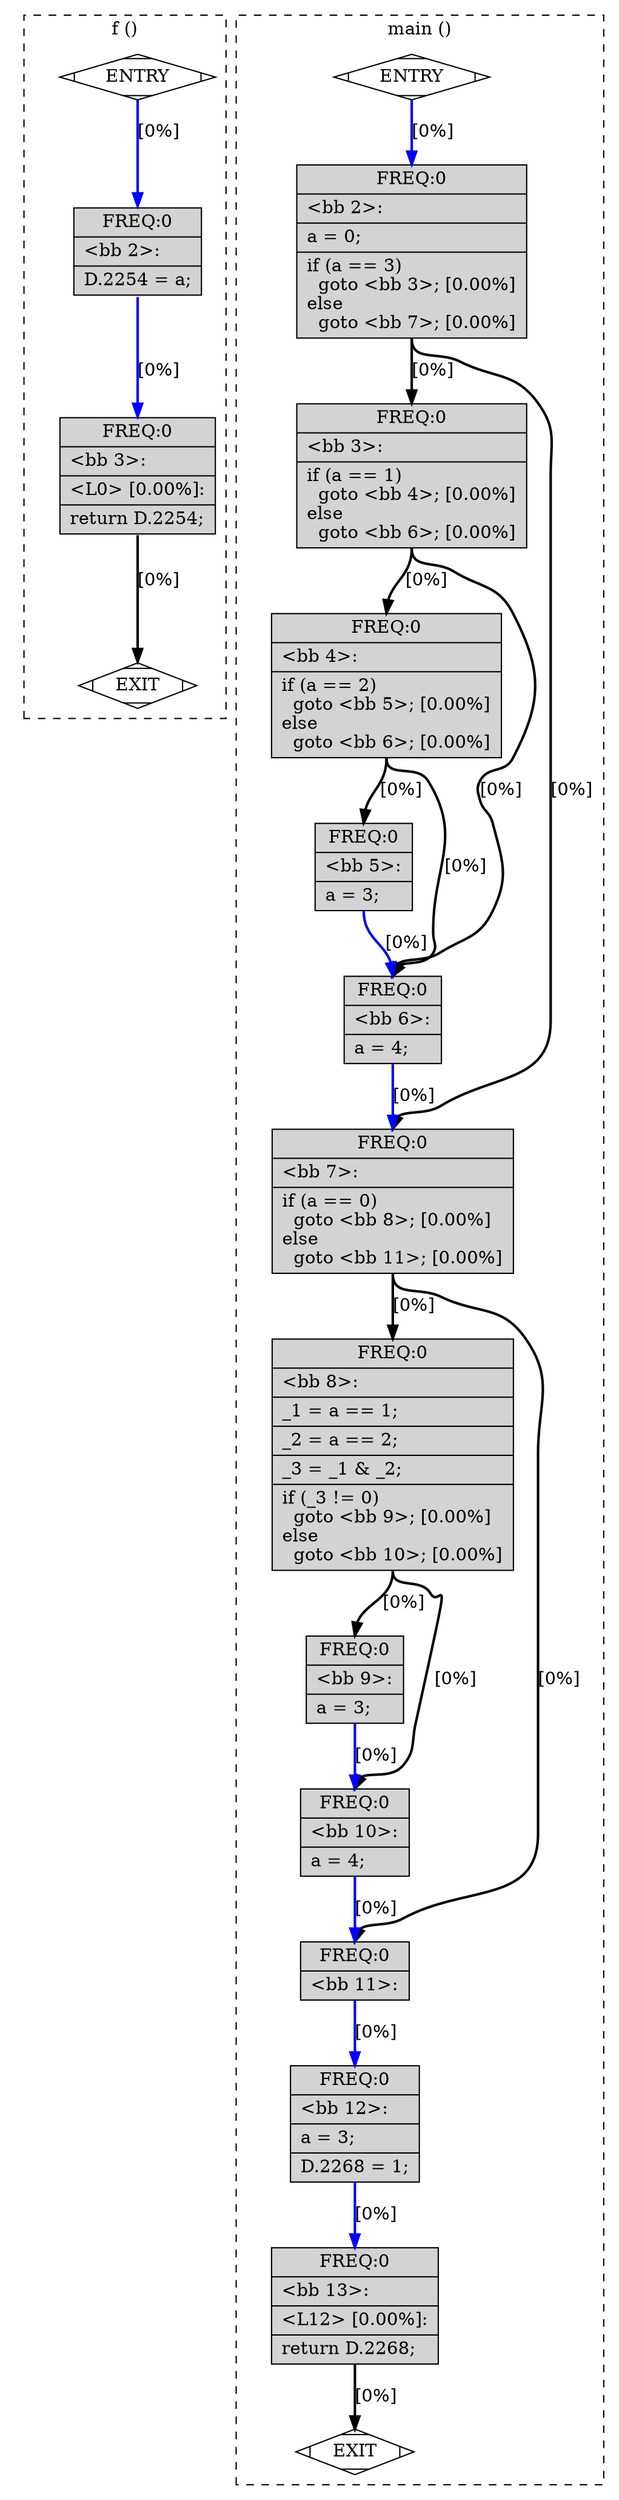 digraph "main.c.011t.cfg" {
overlap=false;
subgraph "cluster_f" {
	style="dashed";
	color="black";
	label="f ()";
	fn_0_basic_block_0 [shape=Mdiamond,style=filled,fillcolor=white,label="ENTRY"];

	fn_0_basic_block_1 [shape=Mdiamond,style=filled,fillcolor=white,label="EXIT"];

	fn_0_basic_block_2 [shape=record,style=filled,fillcolor=lightgrey,label="{ FREQ:0 |\<bb\ 2\>:\l\
|D.2254\ =\ a;\l\
}"];

	fn_0_basic_block_3 [shape=record,style=filled,fillcolor=lightgrey,label="{ FREQ:0 |\<bb\ 3\>:\l\
|\<L0\>\ [0.00%]:\l\
|return\ D.2254;\l\
}"];

	fn_0_basic_block_0:s -> fn_0_basic_block_2:n [style="solid,bold",color=blue,weight=100,constraint=true, label="[0%]"];
	fn_0_basic_block_2:s -> fn_0_basic_block_3:n [style="solid,bold",color=blue,weight=100,constraint=true, label="[0%]"];
	fn_0_basic_block_3:s -> fn_0_basic_block_1:n [style="solid,bold",color=black,weight=10,constraint=true, label="[0%]"];
	fn_0_basic_block_0:s -> fn_0_basic_block_1:n [style="invis",constraint=true];
}
subgraph "cluster_main" {
	style="dashed";
	color="black";
	label="main ()";
	fn_1_basic_block_0 [shape=Mdiamond,style=filled,fillcolor=white,label="ENTRY"];

	fn_1_basic_block_1 [shape=Mdiamond,style=filled,fillcolor=white,label="EXIT"];

	fn_1_basic_block_2 [shape=record,style=filled,fillcolor=lightgrey,label="{ FREQ:0 |\<bb\ 2\>:\l\
|a\ =\ 0;\l\
|if\ (a\ ==\ 3)\l\
\ \ goto\ \<bb\ 3\>;\ [0.00%]\l\
else\l\
\ \ goto\ \<bb\ 7\>;\ [0.00%]\l\
}"];

	fn_1_basic_block_3 [shape=record,style=filled,fillcolor=lightgrey,label="{ FREQ:0 |\<bb\ 3\>:\l\
|if\ (a\ ==\ 1)\l\
\ \ goto\ \<bb\ 4\>;\ [0.00%]\l\
else\l\
\ \ goto\ \<bb\ 6\>;\ [0.00%]\l\
}"];

	fn_1_basic_block_4 [shape=record,style=filled,fillcolor=lightgrey,label="{ FREQ:0 |\<bb\ 4\>:\l\
|if\ (a\ ==\ 2)\l\
\ \ goto\ \<bb\ 5\>;\ [0.00%]\l\
else\l\
\ \ goto\ \<bb\ 6\>;\ [0.00%]\l\
}"];

	fn_1_basic_block_5 [shape=record,style=filled,fillcolor=lightgrey,label="{ FREQ:0 |\<bb\ 5\>:\l\
|a\ =\ 3;\l\
}"];

	fn_1_basic_block_6 [shape=record,style=filled,fillcolor=lightgrey,label="{ FREQ:0 |\<bb\ 6\>:\l\
|a\ =\ 4;\l\
}"];

	fn_1_basic_block_7 [shape=record,style=filled,fillcolor=lightgrey,label="{ FREQ:0 |\<bb\ 7\>:\l\
|if\ (a\ ==\ 0)\l\
\ \ goto\ \<bb\ 8\>;\ [0.00%]\l\
else\l\
\ \ goto\ \<bb\ 11\>;\ [0.00%]\l\
}"];

	fn_1_basic_block_8 [shape=record,style=filled,fillcolor=lightgrey,label="{ FREQ:0 |\<bb\ 8\>:\l\
|_1\ =\ a\ ==\ 1;\l\
|_2\ =\ a\ ==\ 2;\l\
|_3\ =\ _1\ &\ _2;\l\
|if\ (_3\ !=\ 0)\l\
\ \ goto\ \<bb\ 9\>;\ [0.00%]\l\
else\l\
\ \ goto\ \<bb\ 10\>;\ [0.00%]\l\
}"];

	fn_1_basic_block_9 [shape=record,style=filled,fillcolor=lightgrey,label="{ FREQ:0 |\<bb\ 9\>:\l\
|a\ =\ 3;\l\
}"];

	fn_1_basic_block_10 [shape=record,style=filled,fillcolor=lightgrey,label="{ FREQ:0 |\<bb\ 10\>:\l\
|a\ =\ 4;\l\
}"];

	fn_1_basic_block_11 [shape=record,style=filled,fillcolor=lightgrey,label="{ FREQ:0 |\<bb\ 11\>:\l\
}"];

	fn_1_basic_block_12 [shape=record,style=filled,fillcolor=lightgrey,label="{ FREQ:0 |\<bb\ 12\>:\l\
|a\ =\ 3;\l\
|D.2268\ =\ 1;\l\
}"];

	fn_1_basic_block_13 [shape=record,style=filled,fillcolor=lightgrey,label="{ FREQ:0 |\<bb\ 13\>:\l\
|\<L12\>\ [0.00%]:\l\
|return\ D.2268;\l\
}"];

	fn_1_basic_block_0:s -> fn_1_basic_block_2:n [style="solid,bold",color=blue,weight=100,constraint=true, label="[0%]"];
	fn_1_basic_block_2:s -> fn_1_basic_block_3:n [style="solid,bold",color=black,weight=10,constraint=true, label="[0%]"];
	fn_1_basic_block_2:s -> fn_1_basic_block_7:n [style="solid,bold",color=black,weight=10,constraint=true, label="[0%]"];
	fn_1_basic_block_3:s -> fn_1_basic_block_4:n [style="solid,bold",color=black,weight=10,constraint=true, label="[0%]"];
	fn_1_basic_block_3:s -> fn_1_basic_block_6:n [style="solid,bold",color=black,weight=10,constraint=true, label="[0%]"];
	fn_1_basic_block_4:s -> fn_1_basic_block_5:n [style="solid,bold",color=black,weight=10,constraint=true, label="[0%]"];
	fn_1_basic_block_4:s -> fn_1_basic_block_6:n [style="solid,bold",color=black,weight=10,constraint=true, label="[0%]"];
	fn_1_basic_block_5:s -> fn_1_basic_block_6:n [style="solid,bold",color=blue,weight=100,constraint=true, label="[0%]"];
	fn_1_basic_block_6:s -> fn_1_basic_block_7:n [style="solid,bold",color=blue,weight=100,constraint=true, label="[0%]"];
	fn_1_basic_block_7:s -> fn_1_basic_block_8:n [style="solid,bold",color=black,weight=10,constraint=true, label="[0%]"];
	fn_1_basic_block_7:s -> fn_1_basic_block_11:n [style="solid,bold",color=black,weight=10,constraint=true, label="[0%]"];
	fn_1_basic_block_8:s -> fn_1_basic_block_9:n [style="solid,bold",color=black,weight=10,constraint=true, label="[0%]"];
	fn_1_basic_block_8:s -> fn_1_basic_block_10:n [style="solid,bold",color=black,weight=10,constraint=true, label="[0%]"];
	fn_1_basic_block_9:s -> fn_1_basic_block_10:n [style="solid,bold",color=blue,weight=100,constraint=true, label="[0%]"];
	fn_1_basic_block_10:s -> fn_1_basic_block_11:n [style="solid,bold",color=blue,weight=100,constraint=true, label="[0%]"];
	fn_1_basic_block_11:s -> fn_1_basic_block_12:n [style="solid,bold",color=blue,weight=100,constraint=true, label="[0%]"];
	fn_1_basic_block_12:s -> fn_1_basic_block_13:n [style="solid,bold",color=blue,weight=100,constraint=true, label="[0%]"];
	fn_1_basic_block_13:s -> fn_1_basic_block_1:n [style="solid,bold",color=black,weight=10,constraint=true, label="[0%]"];
	fn_1_basic_block_0:s -> fn_1_basic_block_1:n [style="invis",constraint=true];
}
}
